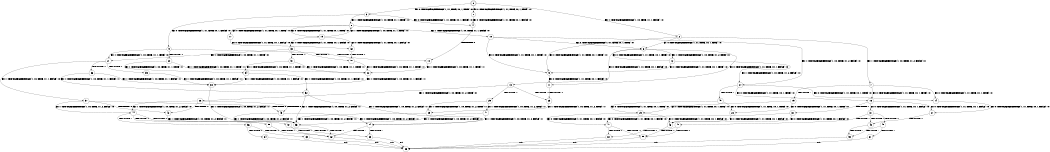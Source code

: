 digraph BCG {
size = "7, 10.5";
center = TRUE;
node [shape = circle];
0 [peripheries = 2];
0 -> 1 [label = "EX !0 !ATOMIC_EXCH_BRANCH (1, +1, TRUE, +0, 1, TRUE) !:0:"];
0 -> 2 [label = "EX !1 !ATOMIC_EXCH_BRANCH (1, +0, TRUE, +1, 1, FALSE) !:0:"];
0 -> 3 [label = "EX !0 !ATOMIC_EXCH_BRANCH (1, +1, TRUE, +0, 1, TRUE) !:0:"];
1 -> 4 [label = "EX !0 !ATOMIC_EXCH_BRANCH (1, +1, TRUE, +0, 1, FALSE) !:0:"];
2 -> 5 [label = "EX !0 !ATOMIC_EXCH_BRANCH (1, +1, TRUE, +0, 1, TRUE) !:0:"];
2 -> 6 [label = "EX !0 !ATOMIC_EXCH_BRANCH (1, +1, TRUE, +0, 1, TRUE) !:0:"];
2 -> 7 [label = "EX !1 !ATOMIC_EXCH_BRANCH (1, +0, TRUE, +1, 2, FALSE) !:0:"];
3 -> 4 [label = "EX !0 !ATOMIC_EXCH_BRANCH (1, +1, TRUE, +0, 1, FALSE) !:0:"];
3 -> 8 [label = "EX !1 !ATOMIC_EXCH_BRANCH (1, +0, TRUE, +1, 1, TRUE) !:0:"];
3 -> 9 [label = "EX !0 !ATOMIC_EXCH_BRANCH (1, +1, TRUE, +0, 1, FALSE) !:0:"];
4 -> 10 [label = "TERMINATE !0"];
5 -> 11 [label = "EX !0 !ATOMIC_EXCH_BRANCH (1, +1, TRUE, +0, 1, FALSE) !:0:"];
6 -> 11 [label = "EX !0 !ATOMIC_EXCH_BRANCH (1, +1, TRUE, +0, 1, FALSE) !:0:"];
6 -> 12 [label = "EX !1 !ATOMIC_EXCH_BRANCH (1, +0, TRUE, +1, 2, TRUE) !:0:"];
6 -> 13 [label = "EX !0 !ATOMIC_EXCH_BRANCH (1, +1, TRUE, +0, 1, FALSE) !:0:"];
7 -> 14 [label = "EX !0 !ATOMIC_EXCH_BRANCH (1, +1, TRUE, +0, 1, TRUE) !:0:"];
7 -> 15 [label = "TERMINATE !1"];
7 -> 16 [label = "EX !0 !ATOMIC_EXCH_BRANCH (1, +1, TRUE, +0, 1, TRUE) !:0:"];
8 -> 17 [label = "EX !0 !ATOMIC_EXCH_BRANCH (1, +1, TRUE, +0, 1, TRUE) !:0:"];
8 -> 18 [label = "EX !1 !ATOMIC_EXCH_BRANCH (1, +0, TRUE, +1, 1, FALSE) !:0:"];
8 -> 19 [label = "EX !0 !ATOMIC_EXCH_BRANCH (1, +1, TRUE, +0, 1, TRUE) !:0:"];
9 -> 10 [label = "TERMINATE !0"];
9 -> 20 [label = "TERMINATE !0"];
9 -> 21 [label = "EX !1 !ATOMIC_EXCH_BRANCH (1, +0, TRUE, +1, 1, TRUE) !:0:"];
10 -> 22 [label = "EX !1 !ATOMIC_EXCH_BRANCH (1, +0, TRUE, +1, 1, TRUE) !:1:"];
11 -> 23 [label = "TERMINATE !0"];
12 -> 5 [label = "EX !0 !ATOMIC_EXCH_BRANCH (1, +1, TRUE, +0, 1, TRUE) !:0:"];
12 -> 24 [label = "EX !1 !ATOMIC_EXCH_BRANCH (1, +0, TRUE, +1, 2, FALSE) !:0:"];
12 -> 6 [label = "EX !0 !ATOMIC_EXCH_BRANCH (1, +1, TRUE, +0, 1, TRUE) !:0:"];
13 -> 23 [label = "TERMINATE !0"];
13 -> 25 [label = "TERMINATE !0"];
13 -> 26 [label = "EX !1 !ATOMIC_EXCH_BRANCH (1, +0, TRUE, +1, 2, TRUE) !:0:"];
14 -> 27 [label = "EX !0 !ATOMIC_EXCH_BRANCH (1, +1, TRUE, +0, 1, FALSE) !:0:"];
15 -> 28 [label = "EX !0 !ATOMIC_EXCH_BRANCH (1, +1, TRUE, +0, 1, TRUE) !:0:"];
15 -> 29 [label = "EX !0 !ATOMIC_EXCH_BRANCH (1, +1, TRUE, +0, 1, TRUE) !:0:"];
16 -> 27 [label = "EX !0 !ATOMIC_EXCH_BRANCH (1, +1, TRUE, +0, 1, FALSE) !:0:"];
16 -> 30 [label = "TERMINATE !1"];
16 -> 31 [label = "EX !0 !ATOMIC_EXCH_BRANCH (1, +1, TRUE, +0, 1, FALSE) !:0:"];
17 -> 32 [label = "EX !0 !ATOMIC_EXCH_BRANCH (1, +1, TRUE, +0, 1, FALSE) !:0:"];
18 -> 5 [label = "EX !0 !ATOMIC_EXCH_BRANCH (1, +1, TRUE, +0, 1, TRUE) !:0:"];
18 -> 24 [label = "EX !1 !ATOMIC_EXCH_BRANCH (1, +0, TRUE, +1, 2, FALSE) !:0:"];
18 -> 6 [label = "EX !0 !ATOMIC_EXCH_BRANCH (1, +1, TRUE, +0, 1, TRUE) !:0:"];
19 -> 32 [label = "EX !0 !ATOMIC_EXCH_BRANCH (1, +1, TRUE, +0, 1, FALSE) !:0:"];
19 -> 8 [label = "EX !1 !ATOMIC_EXCH_BRANCH (1, +0, TRUE, +1, 1, TRUE) !:0:"];
19 -> 33 [label = "EX !0 !ATOMIC_EXCH_BRANCH (1, +1, TRUE, +0, 1, FALSE) !:0:"];
20 -> 22 [label = "EX !1 !ATOMIC_EXCH_BRANCH (1, +0, TRUE, +1, 1, TRUE) !:1:"];
20 -> 34 [label = "EX !1 !ATOMIC_EXCH_BRANCH (1, +0, TRUE, +1, 1, TRUE) !:1:"];
21 -> 35 [label = "TERMINATE !0"];
21 -> 36 [label = "TERMINATE !0"];
21 -> 37 [label = "EX !1 !ATOMIC_EXCH_BRANCH (1, +0, TRUE, +1, 1, FALSE) !:0:"];
22 -> 38 [label = "EX !1 !ATOMIC_EXCH_BRANCH (1, +0, TRUE, +1, 1, FALSE) !:1:"];
23 -> 39 [label = "EX !1 !ATOMIC_EXCH_BRANCH (1, +0, TRUE, +1, 2, TRUE) !:1:"];
24 -> 14 [label = "EX !0 !ATOMIC_EXCH_BRANCH (1, +1, TRUE, +0, 1, TRUE) !:0:"];
24 -> 40 [label = "TERMINATE !1"];
24 -> 16 [label = "EX !0 !ATOMIC_EXCH_BRANCH (1, +1, TRUE, +0, 1, TRUE) !:0:"];
25 -> 39 [label = "EX !1 !ATOMIC_EXCH_BRANCH (1, +0, TRUE, +1, 2, TRUE) !:1:"];
25 -> 41 [label = "EX !1 !ATOMIC_EXCH_BRANCH (1, +0, TRUE, +1, 2, TRUE) !:1:"];
26 -> 42 [label = "TERMINATE !0"];
26 -> 43 [label = "TERMINATE !0"];
26 -> 44 [label = "EX !1 !ATOMIC_EXCH_BRANCH (1, +0, TRUE, +1, 2, FALSE) !:0:"];
27 -> 45 [label = "TERMINATE !0"];
28 -> 46 [label = "EX !0 !ATOMIC_EXCH_BRANCH (1, +1, TRUE, +0, 1, FALSE) !:0:"];
29 -> 46 [label = "EX !0 !ATOMIC_EXCH_BRANCH (1, +1, TRUE, +0, 1, FALSE) !:0:"];
29 -> 47 [label = "EX !0 !ATOMIC_EXCH_BRANCH (1, +1, TRUE, +0, 1, FALSE) !:0:"];
30 -> 46 [label = "EX !0 !ATOMIC_EXCH_BRANCH (1, +1, TRUE, +0, 1, FALSE) !:0:"];
30 -> 47 [label = "EX !0 !ATOMIC_EXCH_BRANCH (1, +1, TRUE, +0, 1, FALSE) !:0:"];
31 -> 45 [label = "TERMINATE !0"];
31 -> 48 [label = "TERMINATE !1"];
31 -> 49 [label = "TERMINATE !0"];
32 -> 50 [label = "TERMINATE !0"];
33 -> 50 [label = "TERMINATE !0"];
33 -> 51 [label = "TERMINATE !0"];
33 -> 21 [label = "EX !1 !ATOMIC_EXCH_BRANCH (1, +0, TRUE, +1, 1, TRUE) !:0:"];
34 -> 38 [label = "EX !1 !ATOMIC_EXCH_BRANCH (1, +0, TRUE, +1, 1, FALSE) !:1:"];
34 -> 52 [label = "EX !1 !ATOMIC_EXCH_BRANCH (1, +0, TRUE, +1, 1, FALSE) !:1:"];
35 -> 38 [label = "EX !1 !ATOMIC_EXCH_BRANCH (1, +0, TRUE, +1, 1, FALSE) !:1:"];
36 -> 38 [label = "EX !1 !ATOMIC_EXCH_BRANCH (1, +0, TRUE, +1, 1, FALSE) !:1:"];
36 -> 52 [label = "EX !1 !ATOMIC_EXCH_BRANCH (1, +0, TRUE, +1, 1, FALSE) !:1:"];
37 -> 42 [label = "TERMINATE !0"];
37 -> 43 [label = "TERMINATE !0"];
37 -> 44 [label = "EX !1 !ATOMIC_EXCH_BRANCH (1, +0, TRUE, +1, 2, FALSE) !:0:"];
38 -> 53 [label = "EX !1 !ATOMIC_EXCH_BRANCH (1, +0, TRUE, +1, 2, FALSE) !:1:"];
39 -> 53 [label = "EX !1 !ATOMIC_EXCH_BRANCH (1, +0, TRUE, +1, 2, FALSE) !:1:"];
40 -> 28 [label = "EX !0 !ATOMIC_EXCH_BRANCH (1, +1, TRUE, +0, 1, TRUE) !:0:"];
40 -> 29 [label = "EX !0 !ATOMIC_EXCH_BRANCH (1, +1, TRUE, +0, 1, TRUE) !:0:"];
41 -> 53 [label = "EX !1 !ATOMIC_EXCH_BRANCH (1, +0, TRUE, +1, 2, FALSE) !:1:"];
41 -> 54 [label = "EX !1 !ATOMIC_EXCH_BRANCH (1, +0, TRUE, +1, 2, FALSE) !:1:"];
42 -> 53 [label = "EX !1 !ATOMIC_EXCH_BRANCH (1, +0, TRUE, +1, 2, FALSE) !:1:"];
43 -> 53 [label = "EX !1 !ATOMIC_EXCH_BRANCH (1, +0, TRUE, +1, 2, FALSE) !:1:"];
43 -> 54 [label = "EX !1 !ATOMIC_EXCH_BRANCH (1, +0, TRUE, +1, 2, FALSE) !:1:"];
44 -> 55 [label = "TERMINATE !0"];
44 -> 56 [label = "TERMINATE !1"];
44 -> 57 [label = "TERMINATE !0"];
45 -> 58 [label = "TERMINATE !1"];
46 -> 59 [label = "TERMINATE !0"];
47 -> 59 [label = "TERMINATE !0"];
47 -> 60 [label = "TERMINATE !0"];
48 -> 59 [label = "TERMINATE !0"];
48 -> 60 [label = "TERMINATE !0"];
49 -> 58 [label = "TERMINATE !1"];
49 -> 61 [label = "TERMINATE !1"];
50 -> 22 [label = "EX !1 !ATOMIC_EXCH_BRANCH (1, +0, TRUE, +1, 1, TRUE) !:1:"];
51 -> 22 [label = "EX !1 !ATOMIC_EXCH_BRANCH (1, +0, TRUE, +1, 1, TRUE) !:1:"];
51 -> 34 [label = "EX !1 !ATOMIC_EXCH_BRANCH (1, +0, TRUE, +1, 1, TRUE) !:1:"];
52 -> 53 [label = "EX !1 !ATOMIC_EXCH_BRANCH (1, +0, TRUE, +1, 2, FALSE) !:1:"];
52 -> 54 [label = "EX !1 !ATOMIC_EXCH_BRANCH (1, +0, TRUE, +1, 2, FALSE) !:1:"];
53 -> 62 [label = "TERMINATE !1"];
54 -> 62 [label = "TERMINATE !1"];
54 -> 63 [label = "TERMINATE !1"];
55 -> 62 [label = "TERMINATE !1"];
56 -> 64 [label = "TERMINATE !0"];
56 -> 65 [label = "TERMINATE !0"];
57 -> 62 [label = "TERMINATE !1"];
57 -> 63 [label = "TERMINATE !1"];
58 -> 66 [label = "exit"];
59 -> 66 [label = "exit"];
60 -> 66 [label = "exit"];
61 -> 66 [label = "exit"];
62 -> 66 [label = "exit"];
63 -> 66 [label = "exit"];
64 -> 66 [label = "exit"];
65 -> 66 [label = "exit"];
}
